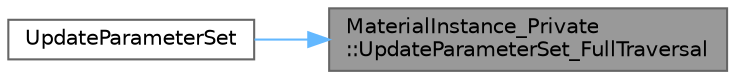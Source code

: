 digraph "MaterialInstance_Private::UpdateParameterSet_FullTraversal"
{
 // INTERACTIVE_SVG=YES
 // LATEX_PDF_SIZE
  bgcolor="transparent";
  edge [fontname=Helvetica,fontsize=10,labelfontname=Helvetica,labelfontsize=10];
  node [fontname=Helvetica,fontsize=10,shape=box,height=0.2,width=0.4];
  rankdir="RL";
  Node1 [id="Node000001",label="MaterialInstance_Private\l::UpdateParameterSet_FullTraversal",height=0.2,width=0.4,color="gray40", fillcolor="grey60", style="filled", fontcolor="black",tooltip=" "];
  Node1 -> Node2 [id="edge1_Node000001_Node000002",dir="back",color="steelblue1",style="solid",tooltip=" "];
  Node2 [id="Node000002",label="UpdateParameterSet",height=0.2,width=0.4,color="grey40", fillcolor="white", style="filled",URL="$dd/df7/MaterialInstanceUpdateParameterSet_8h.html#a9675b09b854c707b23a3fd8ec28f1546",tooltip="This function takes a array of parameter structs and attempts to establish a reference to the express..."];
}
